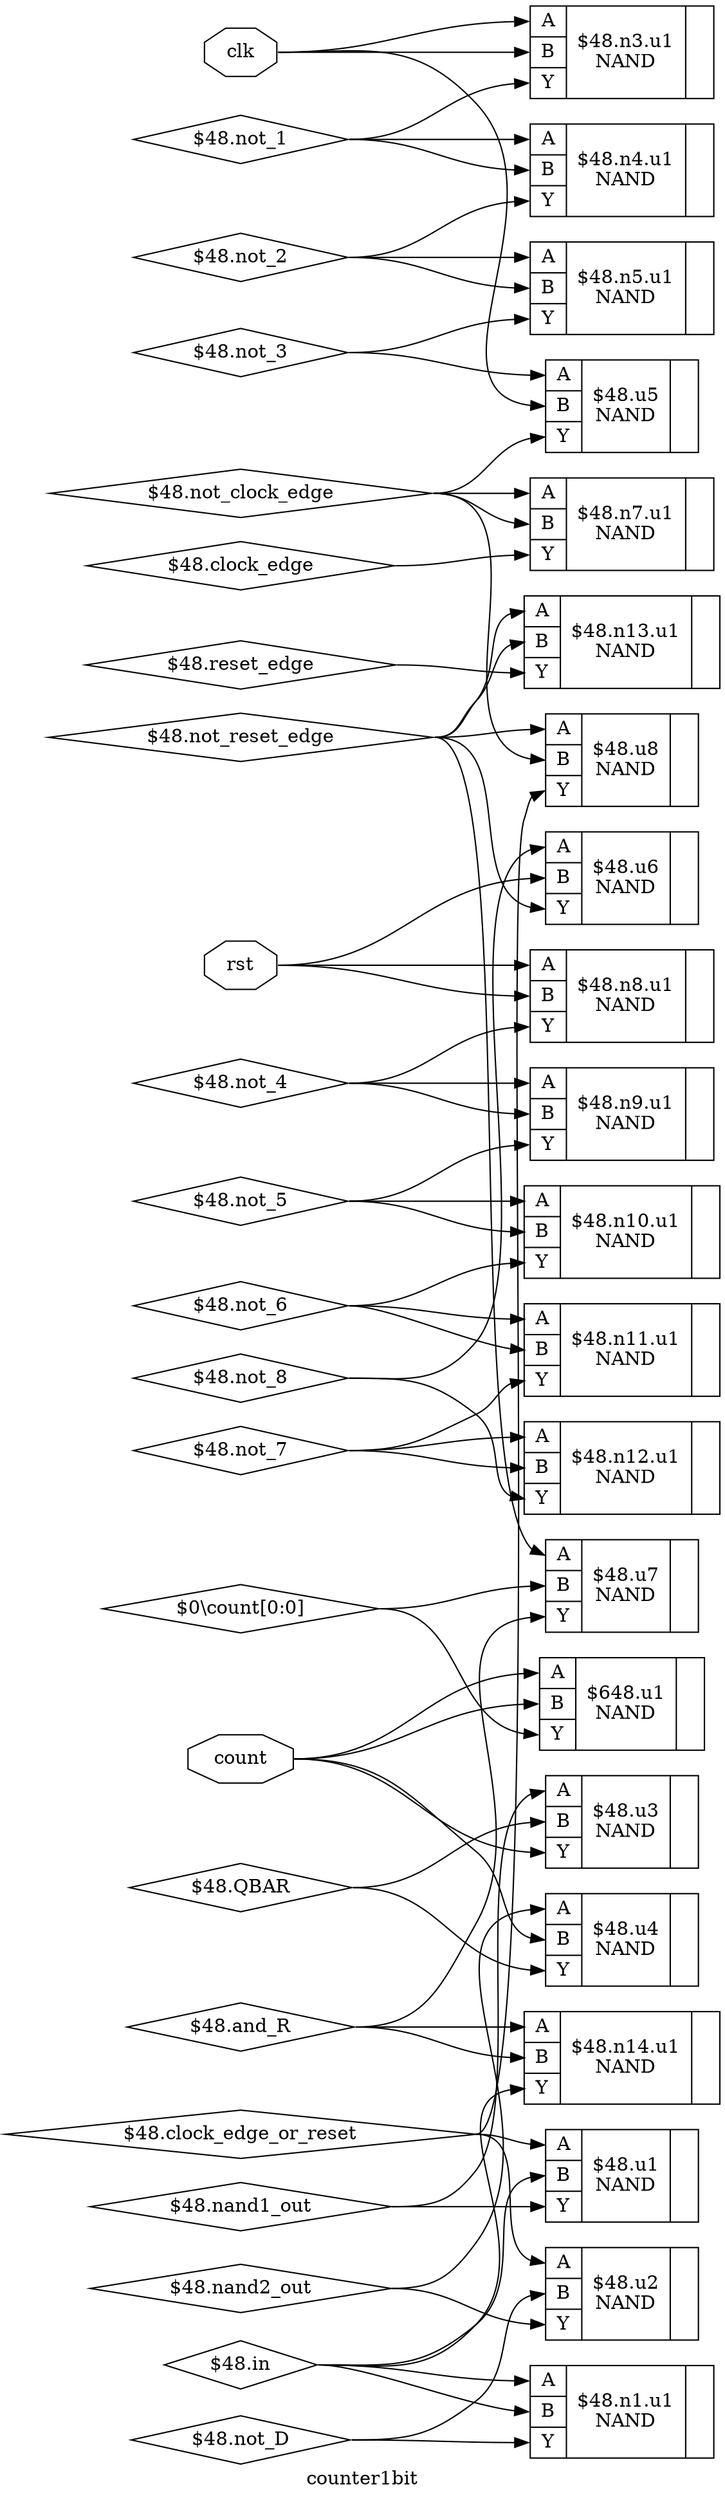 digraph "counter1bit" {
label="counter1bit";
rankdir="LR";
remincross=true;
n21 [ shape=octagon, label="clk", color="black", fontcolor="black" ];
n22 [ shape=octagon, label="count", color="black", fontcolor="black" ];
n23 [ shape=octagon, label="rst", color="black", fontcolor="black" ];
c27 [ shape=record, label="{{<p24> A|<p25> B|<p26> Y}|$648.u1\nNAND|{}}" ];
c28 [ shape=record, label="{{<p24> A|<p25> B|<p26> Y}|$48.n1.u1\nNAND|{}}" ];
c29 [ shape=record, label="{{<p24> A|<p25> B|<p26> Y}|$48.n10.u1\nNAND|{}}" ];
c30 [ shape=record, label="{{<p24> A|<p25> B|<p26> Y}|$48.n11.u1\nNAND|{}}" ];
c31 [ shape=record, label="{{<p24> A|<p25> B|<p26> Y}|$48.n12.u1\nNAND|{}}" ];
c32 [ shape=record, label="{{<p24> A|<p25> B|<p26> Y}|$48.n13.u1\nNAND|{}}" ];
c33 [ shape=record, label="{{<p24> A|<p25> B|<p26> Y}|$48.n14.u1\nNAND|{}}" ];
c34 [ shape=record, label="{{<p24> A|<p25> B|<p26> Y}|$48.n3.u1\nNAND|{}}" ];
c35 [ shape=record, label="{{<p24> A|<p25> B|<p26> Y}|$48.n4.u1\nNAND|{}}" ];
c36 [ shape=record, label="{{<p24> A|<p25> B|<p26> Y}|$48.n5.u1\nNAND|{}}" ];
c37 [ shape=record, label="{{<p24> A|<p25> B|<p26> Y}|$48.n7.u1\nNAND|{}}" ];
c38 [ shape=record, label="{{<p24> A|<p25> B|<p26> Y}|$48.n8.u1\nNAND|{}}" ];
c39 [ shape=record, label="{{<p24> A|<p25> B|<p26> Y}|$48.n9.u1\nNAND|{}}" ];
c40 [ shape=record, label="{{<p24> A|<p25> B|<p26> Y}|$48.u1\nNAND|{}}" ];
c41 [ shape=record, label="{{<p24> A|<p25> B|<p26> Y}|$48.u2\nNAND|{}}" ];
c42 [ shape=record, label="{{<p24> A|<p25> B|<p26> Y}|$48.u3\nNAND|{}}" ];
c43 [ shape=record, label="{{<p24> A|<p25> B|<p26> Y}|$48.u4\nNAND|{}}" ];
c44 [ shape=record, label="{{<p24> A|<p25> B|<p26> Y}|$48.u5\nNAND|{}}" ];
c45 [ shape=record, label="{{<p24> A|<p25> B|<p26> Y}|$48.u6\nNAND|{}}" ];
c46 [ shape=record, label="{{<p24> A|<p25> B|<p26> Y}|$48.u7\nNAND|{}}" ];
c47 [ shape=record, label="{{<p24> A|<p25> B|<p26> Y}|$48.u8\nNAND|{}}" ];
n1 [ shape=diamond, label="$0\\count[0:0]" ];
n1:e -> c27:p26:w [color="black", label=""];
n1:e -> c46:p25:w [color="black", label=""];
n10 [ shape=diamond, label="$48.not_2" ];
n10:e -> c35:p26:w [color="black", label=""];
n10:e -> c36:p24:w [color="black", label=""];
n10:e -> c36:p25:w [color="black", label=""];
n11 [ shape=diamond, label="$48.not_3" ];
n11:e -> c36:p26:w [color="black", label=""];
n11:e -> c44:p24:w [color="black", label=""];
n12 [ shape=diamond, label="$48.not_4" ];
n12:e -> c38:p26:w [color="black", label=""];
n12:e -> c39:p24:w [color="black", label=""];
n12:e -> c39:p25:w [color="black", label=""];
n13 [ shape=diamond, label="$48.not_5" ];
n13:e -> c29:p24:w [color="black", label=""];
n13:e -> c29:p25:w [color="black", label=""];
n13:e -> c39:p26:w [color="black", label=""];
n14 [ shape=diamond, label="$48.not_6" ];
n14:e -> c29:p26:w [color="black", label=""];
n14:e -> c30:p24:w [color="black", label=""];
n14:e -> c30:p25:w [color="black", label=""];
n15 [ shape=diamond, label="$48.not_7" ];
n15:e -> c30:p26:w [color="black", label=""];
n15:e -> c31:p24:w [color="black", label=""];
n15:e -> c31:p25:w [color="black", label=""];
n16 [ shape=diamond, label="$48.not_8" ];
n16:e -> c31:p26:w [color="black", label=""];
n16:e -> c45:p24:w [color="black", label=""];
n17 [ shape=diamond, label="$48.not_D" ];
n17:e -> c28:p26:w [color="black", label=""];
n17:e -> c41:p25:w [color="black", label=""];
n18 [ shape=diamond, label="$48.not_clock_edge" ];
n18:e -> c37:p24:w [color="black", label=""];
n18:e -> c37:p25:w [color="black", label=""];
n18:e -> c44:p26:w [color="black", label=""];
n18:e -> c47:p25:w [color="black", label=""];
n19 [ shape=diamond, label="$48.not_reset_edge" ];
n19:e -> c32:p24:w [color="black", label=""];
n19:e -> c32:p25:w [color="black", label=""];
n19:e -> c45:p26:w [color="black", label=""];
n19:e -> c46:p24:w [color="black", label=""];
n19:e -> c47:p24:w [color="black", label=""];
n2 [ shape=diamond, label="$48.QBAR" ];
n2:e -> c42:p25:w [color="black", label=""];
n2:e -> c43:p26:w [color="black", label=""];
n20 [ shape=diamond, label="$48.reset_edge" ];
n20:e -> c32:p26:w [color="black", label=""];
n21:e -> c34:p24:w [color="black", label=""];
n21:e -> c34:p25:w [color="black", label=""];
n21:e -> c44:p25:w [color="black", label=""];
n22:e -> c27:p24:w [color="black", label=""];
n22:e -> c27:p25:w [color="black", label=""];
n22:e -> c42:p26:w [color="black", label=""];
n22:e -> c43:p25:w [color="black", label=""];
n23:e -> c38:p24:w [color="black", label=""];
n23:e -> c38:p25:w [color="black", label=""];
n23:e -> c45:p25:w [color="black", label=""];
n3 [ shape=diamond, label="$48.and_R" ];
n3:e -> c33:p24:w [color="black", label=""];
n3:e -> c33:p25:w [color="black", label=""];
n3:e -> c46:p26:w [color="black", label=""];
n4 [ shape=diamond, label="$48.clock_edge" ];
n4:e -> c37:p26:w [color="black", label=""];
n5 [ shape=diamond, label="$48.clock_edge_or_reset" ];
n5:e -> c40:p24:w [color="black", label=""];
n5:e -> c41:p24:w [color="black", label=""];
n5:e -> c47:p26:w [color="black", label=""];
n6 [ shape=diamond, label="$48.in" ];
n6:e -> c28:p24:w [color="black", label=""];
n6:e -> c28:p25:w [color="black", label=""];
n6:e -> c33:p26:w [color="black", label=""];
n6:e -> c40:p25:w [color="black", label=""];
n7 [ shape=diamond, label="$48.nand1_out" ];
n7:e -> c40:p26:w [color="black", label=""];
n7:e -> c42:p24:w [color="black", label=""];
n8 [ shape=diamond, label="$48.nand2_out" ];
n8:e -> c41:p26:w [color="black", label=""];
n8:e -> c43:p24:w [color="black", label=""];
n9 [ shape=diamond, label="$48.not_1" ];
n9:e -> c34:p26:w [color="black", label=""];
n9:e -> c35:p24:w [color="black", label=""];
n9:e -> c35:p25:w [color="black", label=""];
}
